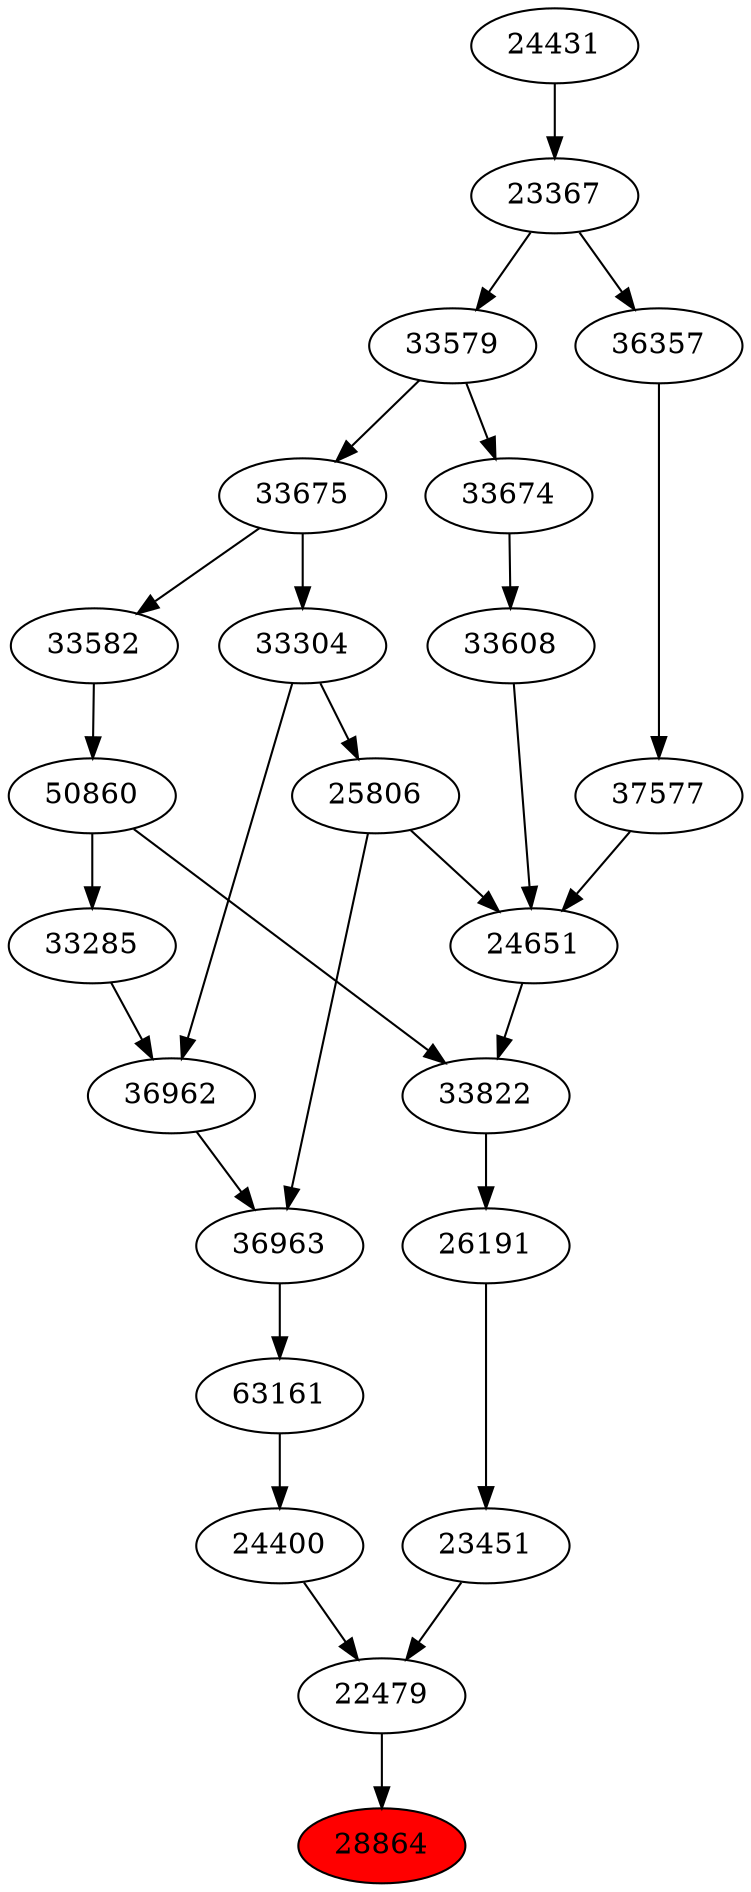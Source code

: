 strict digraph{ 
28864 [label="28864" fillcolor=red style=filled]
22479 -> 28864
22479 [label="22479"]
24400 -> 22479
23451 -> 22479
24400 [label="24400"]
63161 -> 24400
23451 [label="23451"]
26191 -> 23451
63161 [label="63161"]
36963 -> 63161
26191 [label="26191"]
33822 -> 26191
36963 [label="36963"]
36962 -> 36963
25806 -> 36963
33822 [label="33822"]
24651 -> 33822
50860 -> 33822
36962 [label="36962"]
33285 -> 36962
33304 -> 36962
25806 [label="25806"]
33304 -> 25806
24651 [label="24651"]
25806 -> 24651
33608 -> 24651
37577 -> 24651
50860 [label="50860"]
33582 -> 50860
33285 [label="33285"]
50860 -> 33285
33304 [label="33304"]
33675 -> 33304
33608 [label="33608"]
33674 -> 33608
37577 [label="37577"]
36357 -> 37577
33582 [label="33582"]
33675 -> 33582
33675 [label="33675"]
33579 -> 33675
33674 [label="33674"]
33579 -> 33674
36357 [label="36357"]
23367 -> 36357
33579 [label="33579"]
23367 -> 33579
23367 [label="23367"]
24431 -> 23367
24431 [label="24431"]
}